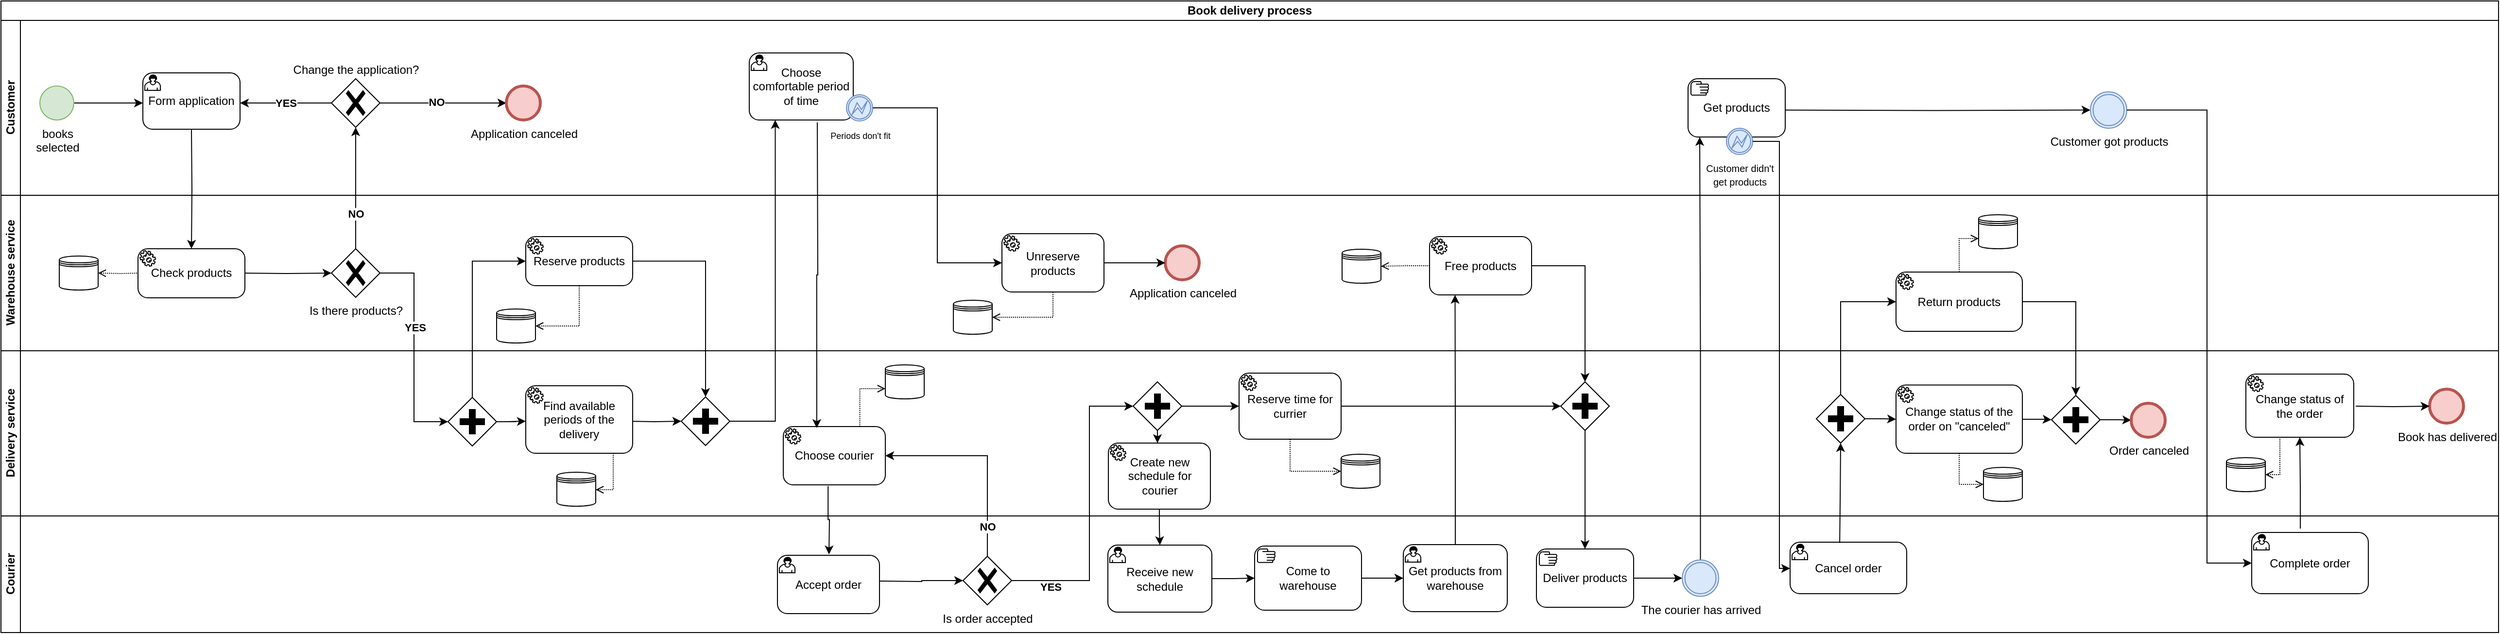 <mxfile version="21.1.1" type="device">
  <diagram name="Page-1" id="2a216829-ef6e-dabb-86c1-c78162f3ba2b">
    <mxGraphModel dx="2607" dy="1375" grid="1" gridSize="10" guides="1" tooltips="1" connect="1" arrows="1" fold="1" page="1" pageScale="1" pageWidth="850" pageHeight="1100" background="none" math="0" shadow="0">
      <root>
        <mxCell id="0" />
        <mxCell id="1" parent="0" />
        <mxCell id="5KnNx2-jX6yFGqiXHTDo-1" value="Book delivery process" style="swimlane;html=1;childLayout=stackLayout;resizeParent=1;resizeParentMax=0;horizontal=1;startSize=20;horizontalStack=0;whiteSpace=wrap;" parent="1" vertex="1">
          <mxGeometry x="60" y="95" width="2570" height="650" as="geometry">
            <mxRectangle x="60" y="93" width="170" height="30" as="alternateBounds" />
          </mxGeometry>
        </mxCell>
        <mxCell id="5KnNx2-jX6yFGqiXHTDo-2" value="Customer" style="swimlane;html=1;startSize=20;horizontal=0;" parent="5KnNx2-jX6yFGqiXHTDo-1" vertex="1">
          <mxGeometry y="20" width="2570" height="180" as="geometry" />
        </mxCell>
        <mxCell id="UqWMDtoSFBPJHVCRqFl0-8" style="edgeStyle=orthogonalEdgeStyle;rounded=0;orthogonalLoop=1;jettySize=auto;html=1;" parent="5KnNx2-jX6yFGqiXHTDo-2" source="5KnNx2-jX6yFGqiXHTDo-6" edge="1">
          <mxGeometry relative="1" as="geometry">
            <mxPoint x="146" y="85" as="targetPoint" />
          </mxGeometry>
        </mxCell>
        <mxCell id="5KnNx2-jX6yFGqiXHTDo-6" value="books &lt;br&gt;selected" style="points=[[0.145,0.145,0],[0.5,0,0],[0.855,0.145,0],[1,0.5,0],[0.855,0.855,0],[0.5,1,0],[0.145,0.855,0],[0,0.5,0]];shape=mxgraph.bpmn.event;html=1;verticalLabelPosition=bottom;labelBackgroundColor=#ffffff;verticalAlign=top;align=center;perimeter=ellipsePerimeter;outlineConnect=0;aspect=fixed;outline=standard;symbol=general;direction=south;fillColor=#d5e8d4;strokeColor=#82b366;" parent="5KnNx2-jX6yFGqiXHTDo-2" vertex="1">
          <mxGeometry x="40" y="67.5" width="35" height="35" as="geometry" />
        </mxCell>
        <mxCell id="UqWMDtoSFBPJHVCRqFl0-12" value="&lt;b&gt;YES&lt;/b&gt;" style="edgeStyle=orthogonalEdgeStyle;rounded=0;orthogonalLoop=1;jettySize=auto;html=1;entryX=1;entryY=0.5;entryDx=0;entryDy=0;entryPerimeter=0;" parent="5KnNx2-jX6yFGqiXHTDo-2" source="UqWMDtoSFBPJHVCRqFl0-9" edge="1">
          <mxGeometry relative="1" as="geometry">
            <mxPoint x="246" y="85" as="targetPoint" />
          </mxGeometry>
        </mxCell>
        <mxCell id="UqWMDtoSFBPJHVCRqFl0-14" style="edgeStyle=orthogonalEdgeStyle;rounded=0;orthogonalLoop=1;jettySize=auto;html=1;entryX=0;entryY=0.5;entryDx=0;entryDy=0;entryPerimeter=0;" parent="5KnNx2-jX6yFGqiXHTDo-2" source="UqWMDtoSFBPJHVCRqFl0-9" target="UqWMDtoSFBPJHVCRqFl0-13" edge="1">
          <mxGeometry relative="1" as="geometry" />
        </mxCell>
        <mxCell id="UqWMDtoSFBPJHVCRqFl0-21" value="&lt;b&gt;NO&lt;/b&gt;" style="edgeLabel;html=1;align=center;verticalAlign=middle;resizable=0;points=[];" parent="UqWMDtoSFBPJHVCRqFl0-14" vertex="1" connectable="0">
          <mxGeometry x="-0.108" y="1" relative="1" as="geometry">
            <mxPoint as="offset" />
          </mxGeometry>
        </mxCell>
        <mxCell id="UqWMDtoSFBPJHVCRqFl0-9" value="Change the application?" style="points=[[0.25,0.25,0],[0.5,0,0],[0.75,0.25,0],[1,0.5,0],[0.75,0.75,0],[0.5,1,0],[0.25,0.75,0],[0,0.5,0]];shape=mxgraph.bpmn.gateway2;html=1;verticalLabelPosition=top;labelBackgroundColor=#ffffff;verticalAlign=bottom;align=center;perimeter=rhombusPerimeter;outlineConnect=0;outline=none;symbol=none;gwType=exclusive;labelPosition=center;" parent="5KnNx2-jX6yFGqiXHTDo-2" vertex="1">
          <mxGeometry x="340" y="60" width="50" height="50" as="geometry" />
        </mxCell>
        <mxCell id="UqWMDtoSFBPJHVCRqFl0-13" value="Application canceled" style="points=[[0.145,0.145,0],[0.5,0,0],[0.855,0.145,0],[1,0.5,0],[0.855,0.855,0],[0.5,1,0],[0.145,0.855,0],[0,0.5,0]];shape=mxgraph.bpmn.event;html=1;verticalLabelPosition=bottom;labelBackgroundColor=#ffffff;verticalAlign=top;align=center;perimeter=ellipsePerimeter;outlineConnect=0;aspect=fixed;outline=end;symbol=terminate2;fillColor=#f8cecc;strokeColor=#b85450;" parent="5KnNx2-jX6yFGqiXHTDo-2" vertex="1">
          <mxGeometry x="520" y="67.5" width="35" height="35" as="geometry" />
        </mxCell>
        <mxCell id="_UJ_0WUeKjfcG22jHawD-96" style="edgeStyle=orthogonalEdgeStyle;rounded=0;orthogonalLoop=1;jettySize=auto;html=1;" edge="1" parent="5KnNx2-jX6yFGqiXHTDo-2" target="_UJ_0WUeKjfcG22jHawD-95">
          <mxGeometry relative="1" as="geometry">
            <mxPoint x="1826" y="92.25" as="sourcePoint" />
          </mxGeometry>
        </mxCell>
        <mxCell id="_UJ_0WUeKjfcG22jHawD-95" value="Customer got products" style="points=[[0.145,0.145,0],[0.5,0,0],[0.855,0.145,0],[1,0.5,0],[0.855,0.855,0],[0.5,1,0],[0.145,0.855,0],[0,0.5,0]];shape=mxgraph.bpmn.event;html=1;verticalLabelPosition=bottom;labelBackgroundColor=#ffffff;verticalAlign=top;align=center;perimeter=ellipsePerimeter;outlineConnect=0;aspect=fixed;outline=throwing;symbol=general;fillColor=#dae8fc;strokeColor=#6c8ebf;" vertex="1" parent="5KnNx2-jX6yFGqiXHTDo-2">
          <mxGeometry x="2150" y="73.5" width="37.5" height="37.5" as="geometry" />
        </mxCell>
        <mxCell id="_UJ_0WUeKjfcG22jHawD-99" value="Get products" style="points=[[0.25,0,0],[0.5,0,0],[0.75,0,0],[1,0.25,0],[1,0.5,0],[1,0.75,0],[0.75,1,0],[0.5,1,0],[0.25,1,0],[0,0.75,0],[0,0.5,0],[0,0.25,0]];shape=mxgraph.bpmn.task;whiteSpace=wrap;rectStyle=rounded;size=10;html=1;container=1;expand=0;collapsible=0;taskMarker=manual;" vertex="1" parent="5KnNx2-jX6yFGqiXHTDo-2">
          <mxGeometry x="1736" y="60" width="100" height="60" as="geometry" />
        </mxCell>
        <mxCell id="_UJ_0WUeKjfcG22jHawD-64" value="&lt;font size=&quot;1&quot;&gt;Customer didn&#39;t&lt;br&gt;get products&lt;/font&gt;" style="points=[[0.145,0.145,0],[0.5,0,0],[0.855,0.145,0],[1,0.5,0],[0.855,0.855,0],[0.5,1,0],[0.145,0.855,0],[0,0.5,0]];shape=mxgraph.bpmn.event;html=1;verticalLabelPosition=bottom;labelBackgroundColor=#ffffff;verticalAlign=top;align=center;perimeter=ellipsePerimeter;outlineConnect=0;aspect=fixed;outline=boundInt;symbol=error;fillColor=#dae8fc;strokeColor=#6c8ebf;" vertex="1" parent="5KnNx2-jX6yFGqiXHTDo-2">
          <mxGeometry x="1775.5" y="111.004" width="27" height="27" as="geometry" />
        </mxCell>
        <mxCell id="_UJ_0WUeKjfcG22jHawD-102" value="Form application" style="points=[[0.25,0,0],[0.5,0,0],[0.75,0,0],[1,0.25,0],[1,0.5,0],[1,0.75,0],[0.75,1,0],[0.5,1,0],[0.25,1,0],[0,0.75,0],[0,0.5,0],[0,0.25,0]];shape=mxgraph.bpmn.task;whiteSpace=wrap;rectStyle=rounded;size=10;html=1;container=1;expand=0;collapsible=0;taskMarker=user;" vertex="1" parent="5KnNx2-jX6yFGqiXHTDo-2">
          <mxGeometry x="146" y="54" width="100" height="58" as="geometry" />
        </mxCell>
        <mxCell id="_UJ_0WUeKjfcG22jHawD-176" value="Choose comfortable period of time" style="points=[[0.25,0,0],[0.5,0,0],[0.75,0,0],[1,0.25,0],[1,0.5,0],[1,0.75,0],[0.75,1,0],[0.5,1,0],[0.25,1,0],[0,0.75,0],[0,0.5,0],[0,0.25,0]];shape=mxgraph.bpmn.task;whiteSpace=wrap;rectStyle=rounded;size=10;html=1;container=1;expand=0;collapsible=0;taskMarker=user;" vertex="1" parent="5KnNx2-jX6yFGqiXHTDo-2">
          <mxGeometry x="770" y="33.5" width="107" height="69" as="geometry" />
        </mxCell>
        <mxCell id="_UJ_0WUeKjfcG22jHawD-33" value="&lt;font style=&quot;font-size: 9px;&quot;&gt;Periods don&#39;t fit&lt;/font&gt;" style="points=[[0.145,0.145,0],[0.5,0,0],[0.855,0.145,0],[1,0.5,0],[0.855,0.855,0],[0.5,1,0],[0.145,0.855,0],[0,0.5,0]];shape=mxgraph.bpmn.event;html=1;verticalLabelPosition=bottom;labelBackgroundColor=#ffffff;verticalAlign=top;align=center;perimeter=ellipsePerimeter;outlineConnect=0;aspect=fixed;outline=boundInt;symbol=error;fillColor=#dae8fc;strokeColor=#6c8ebf;" vertex="1" parent="5KnNx2-jX6yFGqiXHTDo-2">
          <mxGeometry x="870" y="76.5" width="27" height="27" as="geometry" />
        </mxCell>
        <mxCell id="UqWMDtoSFBPJHVCRqFl0-7" style="edgeStyle=orthogonalEdgeStyle;rounded=0;orthogonalLoop=1;jettySize=auto;html=1;entryX=0.5;entryY=0;entryDx=0;entryDy=0;entryPerimeter=0;startArrow=none;startFill=0;endArrow=classic;endFill=1;" parent="5KnNx2-jX6yFGqiXHTDo-1" target="_UJ_0WUeKjfcG22jHawD-89" edge="1">
          <mxGeometry relative="1" as="geometry">
            <mxPoint x="196" y="132.5" as="sourcePoint" />
            <mxPoint x="196" y="252.5" as="targetPoint" />
          </mxGeometry>
        </mxCell>
        <mxCell id="UqWMDtoSFBPJHVCRqFl0-10" style="edgeStyle=orthogonalEdgeStyle;rounded=0;orthogonalLoop=1;jettySize=auto;html=1;entryX=0.5;entryY=1;entryDx=0;entryDy=0;entryPerimeter=0;startArrow=none;startFill=0;endArrow=classic;endFill=1;" parent="5KnNx2-jX6yFGqiXHTDo-1" source="UqWMDtoSFBPJHVCRqFl0-5" target="UqWMDtoSFBPJHVCRqFl0-9" edge="1">
          <mxGeometry relative="1" as="geometry" />
        </mxCell>
        <mxCell id="UqWMDtoSFBPJHVCRqFl0-11" value="&lt;b style=&quot;font-size: 11px;&quot;&gt;NO&lt;/b&gt;" style="edgeLabel;html=1;align=center;verticalAlign=middle;resizable=0;points=[];fontSize=11;" parent="UqWMDtoSFBPJHVCRqFl0-10" vertex="1" connectable="0">
          <mxGeometry x="-0.243" y="1" relative="1" as="geometry">
            <mxPoint x="1" y="11" as="offset" />
          </mxGeometry>
        </mxCell>
        <mxCell id="5V8TIhY7r5iHG_s38d9a-4" style="edgeStyle=orthogonalEdgeStyle;rounded=0;orthogonalLoop=1;jettySize=auto;html=1;entryX=0.5;entryY=0;entryDx=0;entryDy=0;entryPerimeter=0;" parent="5KnNx2-jX6yFGqiXHTDo-1" target="5V8TIhY7r5iHG_s38d9a-2" edge="1">
          <mxGeometry relative="1" as="geometry">
            <mxPoint x="532.0" y="437.5" as="sourcePoint" />
          </mxGeometry>
        </mxCell>
        <mxCell id="5V8TIhY7r5iHG_s38d9a-37" style="edgeStyle=orthogonalEdgeStyle;rounded=0;orthogonalLoop=1;jettySize=auto;html=1;entryX=0.25;entryY=1;entryDx=0;entryDy=0;entryPerimeter=0;endArrow=classic;endFill=1;startArrow=none;startFill=0;exitX=0.5;exitY=0;exitDx=0;exitDy=0;exitPerimeter=0;" parent="5KnNx2-jX6yFGqiXHTDo-1" source="_UJ_0WUeKjfcG22jHawD-129" target="_UJ_0WUeKjfcG22jHawD-130" edge="1">
          <mxGeometry relative="1" as="geometry">
            <mxPoint x="1496" y="566.5" as="sourcePoint" />
            <mxPoint x="1496" y="304.5" as="targetPoint" />
          </mxGeometry>
        </mxCell>
        <mxCell id="5V8TIhY7r5iHG_s38d9a-40" style="edgeStyle=orthogonalEdgeStyle;rounded=0;orthogonalLoop=1;jettySize=auto;html=1;exitX=1;exitY=0.5;exitDx=0;exitDy=0;exitPerimeter=0;" parent="5KnNx2-jX6yFGqiXHTDo-1" source="_UJ_0WUeKjfcG22jHawD-130" target="5V8TIhY7r5iHG_s38d9a-38" edge="1">
          <mxGeometry relative="1" as="geometry">
            <mxPoint x="1574" y="277.04" as="sourcePoint" />
          </mxGeometry>
        </mxCell>
        <mxCell id="5V8TIhY7r5iHG_s38d9a-43" style="edgeStyle=orthogonalEdgeStyle;rounded=0;orthogonalLoop=1;jettySize=auto;html=1;entryX=0.5;entryY=0;entryDx=0;entryDy=0;entryPerimeter=0;startArrow=none;startFill=0;endArrow=classic;endFill=1;" parent="5KnNx2-jX6yFGqiXHTDo-1" source="5V8TIhY7r5iHG_s38d9a-38" target="_UJ_0WUeKjfcG22jHawD-91" edge="1">
          <mxGeometry relative="1" as="geometry">
            <mxPoint x="1630" y="566.5" as="targetPoint" />
          </mxGeometry>
        </mxCell>
        <mxCell id="5V8TIhY7r5iHG_s38d9a-52" style="edgeStyle=orthogonalEdgeStyle;rounded=0;orthogonalLoop=1;jettySize=auto;html=1;entryX=0.25;entryY=1;entryDx=0;entryDy=0;entryPerimeter=0;" parent="5KnNx2-jX6yFGqiXHTDo-1" source="5V8TIhY7r5iHG_s38d9a-50" edge="1">
          <mxGeometry relative="1" as="geometry">
            <mxPoint x="1748.0" y="140.0" as="targetPoint" />
          </mxGeometry>
        </mxCell>
        <mxCell id="5V8TIhY7r5iHG_s38d9a-64" style="edgeStyle=orthogonalEdgeStyle;rounded=0;orthogonalLoop=1;jettySize=auto;html=1;entryX=0.5;entryY=1;entryDx=0;entryDy=0;entryPerimeter=0;startArrow=none;startFill=0;endArrow=classic;endFill=1;exitX=0.417;exitY=-0.063;exitDx=0;exitDy=0;exitPerimeter=0;" parent="5KnNx2-jX6yFGqiXHTDo-1" source="_UJ_0WUeKjfcG22jHawD-104" target="_UJ_0WUeKjfcG22jHawD-108" edge="1">
          <mxGeometry relative="1" as="geometry">
            <mxPoint x="2371" y="554" as="sourcePoint" />
            <mxPoint x="2371" y="444.5" as="targetPoint" />
          </mxGeometry>
        </mxCell>
        <mxCell id="5KnNx2-jX6yFGqiXHTDo-3" value="Warehouse service" style="swimlane;html=1;startSize=20;horizontal=0;" parent="5KnNx2-jX6yFGqiXHTDo-1" vertex="1">
          <mxGeometry y="200" width="2570" height="160" as="geometry" />
        </mxCell>
        <mxCell id="UqWMDtoSFBPJHVCRqFl0-6" value="" style="edgeStyle=orthogonalEdgeStyle;rounded=0;orthogonalLoop=1;jettySize=auto;html=1;" parent="5KnNx2-jX6yFGqiXHTDo-3" target="UqWMDtoSFBPJHVCRqFl0-5" edge="1">
          <mxGeometry relative="1" as="geometry">
            <mxPoint x="246" y="80.0" as="sourcePoint" />
          </mxGeometry>
        </mxCell>
        <mxCell id="_UJ_0WUeKjfcG22jHawD-17" style="edgeStyle=orthogonalEdgeStyle;rounded=0;orthogonalLoop=1;jettySize=auto;html=1;entryX=1;entryY=0.5;entryDx=0;entryDy=0;dashed=1;dashPattern=1 1;endArrow=open;endFill=0;" edge="1" parent="5KnNx2-jX6yFGqiXHTDo-3" target="_UJ_0WUeKjfcG22jHawD-16">
          <mxGeometry relative="1" as="geometry">
            <mxPoint x="146" y="80.0" as="sourcePoint" />
          </mxGeometry>
        </mxCell>
        <mxCell id="UqWMDtoSFBPJHVCRqFl0-5" value="Is there products?" style="points=[[0.25,0.25,0],[0.5,0,0],[0.75,0.25,0],[1,0.5,0],[0.75,0.75,0],[0.5,1,0],[0.25,0.75,0],[0,0.5,0]];shape=mxgraph.bpmn.gateway2;html=1;verticalLabelPosition=bottom;labelBackgroundColor=#ffffff;verticalAlign=top;align=center;perimeter=rhombusPerimeter;outlineConnect=0;outline=none;symbol=none;gwType=exclusive;" parent="5KnNx2-jX6yFGqiXHTDo-3" vertex="1">
          <mxGeometry x="340" y="55" width="50" height="50" as="geometry" />
        </mxCell>
        <mxCell id="_UJ_0WUeKjfcG22jHawD-19" style="edgeStyle=orthogonalEdgeStyle;rounded=0;orthogonalLoop=1;jettySize=auto;html=1;dashed=1;dashPattern=1 1;endArrow=open;endFill=0;entryX=1;entryY=0.5;entryDx=0;entryDy=0;exitX=0.5;exitY=1;exitDx=0;exitDy=0;exitPerimeter=0;" edge="1" parent="5KnNx2-jX6yFGqiXHTDo-3" source="_UJ_0WUeKjfcG22jHawD-92" target="_UJ_0WUeKjfcG22jHawD-18">
          <mxGeometry relative="1" as="geometry">
            <mxPoint x="592" y="108" as="sourcePoint" />
          </mxGeometry>
        </mxCell>
        <mxCell id="_UJ_0WUeKjfcG22jHawD-61" style="edgeStyle=orthogonalEdgeStyle;rounded=0;orthogonalLoop=1;jettySize=auto;html=1;entryX=1;entryY=0.5;entryDx=0;entryDy=0;endArrow=open;endFill=0;dashed=1;dashPattern=1 1;exitX=0;exitY=0.5;exitDx=0;exitDy=0;exitPerimeter=0;" edge="1" parent="5KnNx2-jX6yFGqiXHTDo-3" source="_UJ_0WUeKjfcG22jHawD-130" target="_UJ_0WUeKjfcG22jHawD-60">
          <mxGeometry relative="1" as="geometry">
            <mxPoint x="1470" y="77" as="sourcePoint" />
          </mxGeometry>
        </mxCell>
        <mxCell id="_UJ_0WUeKjfcG22jHawD-16" value="" style="shape=datastore;whiteSpace=wrap;html=1;" vertex="1" parent="5KnNx2-jX6yFGqiXHTDo-3">
          <mxGeometry x="60" y="62.5" width="40" height="35" as="geometry" />
        </mxCell>
        <mxCell id="_UJ_0WUeKjfcG22jHawD-18" value="" style="shape=datastore;whiteSpace=wrap;html=1;" vertex="1" parent="5KnNx2-jX6yFGqiXHTDo-3">
          <mxGeometry x="510" y="117" width="40" height="35" as="geometry" />
        </mxCell>
        <mxCell id="_UJ_0WUeKjfcG22jHawD-51" value="Application canceled" style="points=[[0.145,0.145,0],[0.5,0,0],[0.855,0.145,0],[1,0.5,0],[0.855,0.855,0],[0.5,1,0],[0.145,0.855,0],[0,0.5,0]];shape=mxgraph.bpmn.event;html=1;verticalLabelPosition=bottom;labelBackgroundColor=#ffffff;verticalAlign=top;align=center;perimeter=ellipsePerimeter;outlineConnect=0;aspect=fixed;outline=end;symbol=terminate2;fillColor=#f8cecc;strokeColor=#b85450;" vertex="1" parent="5KnNx2-jX6yFGqiXHTDo-3">
          <mxGeometry x="1198" y="52" width="35" height="35" as="geometry" />
        </mxCell>
        <mxCell id="_UJ_0WUeKjfcG22jHawD-54" value="" style="shape=datastore;whiteSpace=wrap;html=1;" vertex="1" parent="5KnNx2-jX6yFGqiXHTDo-3">
          <mxGeometry x="980" y="108" width="40" height="35" as="geometry" />
        </mxCell>
        <mxCell id="_UJ_0WUeKjfcG22jHawD-60" value="" style="shape=datastore;whiteSpace=wrap;html=1;" vertex="1" parent="5KnNx2-jX6yFGqiXHTDo-3">
          <mxGeometry x="1380" y="55.5" width="40" height="35" as="geometry" />
        </mxCell>
        <mxCell id="_UJ_0WUeKjfcG22jHawD-87" value="" style="shape=datastore;whiteSpace=wrap;html=1;" vertex="1" parent="5KnNx2-jX6yFGqiXHTDo-3">
          <mxGeometry x="2035" y="20" width="40" height="35" as="geometry" />
        </mxCell>
        <mxCell id="_UJ_0WUeKjfcG22jHawD-89" value="Check products" style="points=[[0.25,0,0],[0.5,0,0],[0.75,0,0],[1,0.25,0],[1,0.5,0],[1,0.75,0],[0.75,1,0],[0.5,1,0],[0.25,1,0],[0,0.75,0],[0,0.5,0],[0,0.25,0]];shape=mxgraph.bpmn.task;whiteSpace=wrap;rectStyle=rounded;size=10;html=1;container=1;expand=0;collapsible=0;taskMarker=service;" vertex="1" parent="5KnNx2-jX6yFGqiXHTDo-3">
          <mxGeometry x="141" y="55" width="110" height="50.5" as="geometry" />
        </mxCell>
        <mxCell id="_UJ_0WUeKjfcG22jHawD-92" value="Reserve products" style="points=[[0.25,0,0],[0.5,0,0],[0.75,0,0],[1,0.25,0],[1,0.5,0],[1,0.75,0],[0.75,1,0],[0.5,1,0],[0.25,1,0],[0,0.75,0],[0,0.5,0],[0,0.25,0]];shape=mxgraph.bpmn.task;whiteSpace=wrap;rectStyle=rounded;size=10;html=1;container=1;expand=0;collapsible=0;taskMarker=service;" vertex="1" parent="5KnNx2-jX6yFGqiXHTDo-3">
          <mxGeometry x="540" y="42.5" width="110" height="50.5" as="geometry" />
        </mxCell>
        <mxCell id="_UJ_0WUeKjfcG22jHawD-118" style="edgeStyle=orthogonalEdgeStyle;rounded=0;orthogonalLoop=1;jettySize=auto;html=1;entryX=0;entryY=0.7;entryDx=0;entryDy=0;endArrow=open;endFill=0;dashed=1;dashPattern=1 1;" edge="1" parent="5KnNx2-jX6yFGqiXHTDo-3" source="_UJ_0WUeKjfcG22jHawD-116" target="_UJ_0WUeKjfcG22jHawD-87">
          <mxGeometry relative="1" as="geometry" />
        </mxCell>
        <mxCell id="_UJ_0WUeKjfcG22jHawD-116" value="Return products" style="points=[[0.25,0,0],[0.5,0,0],[0.75,0,0],[1,0.25,0],[1,0.5,0],[1,0.75,0],[0.75,1,0],[0.5,1,0],[0.25,1,0],[0,0.75,0],[0,0.5,0],[0,0.25,0]];shape=mxgraph.bpmn.task;whiteSpace=wrap;rectStyle=rounded;size=10;html=1;container=1;expand=0;collapsible=0;taskMarker=service;" vertex="1" parent="5KnNx2-jX6yFGqiXHTDo-3">
          <mxGeometry x="1950" y="79" width="130" height="61" as="geometry" />
        </mxCell>
        <mxCell id="_UJ_0WUeKjfcG22jHawD-121" style="edgeStyle=orthogonalEdgeStyle;rounded=0;orthogonalLoop=1;jettySize=auto;html=1;entryX=0;entryY=0.5;entryDx=0;entryDy=0;entryPerimeter=0;" edge="1" parent="5KnNx2-jX6yFGqiXHTDo-3" source="_UJ_0WUeKjfcG22jHawD-120" target="_UJ_0WUeKjfcG22jHawD-51">
          <mxGeometry relative="1" as="geometry" />
        </mxCell>
        <mxCell id="_UJ_0WUeKjfcG22jHawD-123" style="edgeStyle=orthogonalEdgeStyle;rounded=0;orthogonalLoop=1;jettySize=auto;html=1;entryX=1;entryY=0.5;entryDx=0;entryDy=0;exitX=0.5;exitY=1;exitDx=0;exitDy=0;exitPerimeter=0;endArrow=open;endFill=0;dashed=1;dashPattern=1 1;" edge="1" parent="5KnNx2-jX6yFGqiXHTDo-3" source="_UJ_0WUeKjfcG22jHawD-120" target="_UJ_0WUeKjfcG22jHawD-54">
          <mxGeometry relative="1" as="geometry" />
        </mxCell>
        <mxCell id="_UJ_0WUeKjfcG22jHawD-120" value="Unreserve products" style="points=[[0.25,0,0],[0.5,0,0],[0.75,0,0],[1,0.25,0],[1,0.5,0],[1,0.75,0],[0.75,1,0],[0.5,1,0],[0.25,1,0],[0,0.75,0],[0,0.5,0],[0,0.25,0]];shape=mxgraph.bpmn.task;whiteSpace=wrap;rectStyle=rounded;size=10;html=1;container=1;expand=0;collapsible=0;taskMarker=service;" vertex="1" parent="5KnNx2-jX6yFGqiXHTDo-3">
          <mxGeometry x="1030" y="39.5" width="105" height="60" as="geometry" />
        </mxCell>
        <mxCell id="_UJ_0WUeKjfcG22jHawD-130" value="Free products" style="points=[[0.25,0,0],[0.5,0,0],[0.75,0,0],[1,0.25,0],[1,0.5,0],[1,0.75,0],[0.75,1,0],[0.5,1,0],[0.25,1,0],[0,0.75,0],[0,0.5,0],[0,0.25,0]];shape=mxgraph.bpmn.task;whiteSpace=wrap;rectStyle=rounded;size=10;html=1;container=1;expand=0;collapsible=0;taskMarker=service;" vertex="1" parent="5KnNx2-jX6yFGqiXHTDo-3">
          <mxGeometry x="1470" y="42.5" width="105" height="60" as="geometry" />
        </mxCell>
        <mxCell id="5KnNx2-jX6yFGqiXHTDo-4" value="Delivery service" style="swimlane;html=1;startSize=20;horizontal=0;" parent="5KnNx2-jX6yFGqiXHTDo-1" vertex="1">
          <mxGeometry y="360" width="2570" height="170" as="geometry" />
        </mxCell>
        <mxCell id="5KnNx2-jX6yFGqiXHTDo-11" value="Book has delivered" style="points=[[0.145,0.145,0],[0.5,0,0],[0.855,0.145,0],[1,0.5,0],[0.855,0.855,0],[0.5,1,0],[0.145,0.855,0],[0,0.5,0]];shape=mxgraph.bpmn.event;html=1;verticalLabelPosition=bottom;labelBackgroundColor=#ffffff;verticalAlign=top;align=center;perimeter=ellipsePerimeter;outlineConnect=0;aspect=fixed;outline=end;symbol=terminate2;fillColor=#f8cecc;strokeColor=#b85450;" parent="5KnNx2-jX6yFGqiXHTDo-4" vertex="1">
          <mxGeometry x="2499" y="39.5" width="35" height="35" as="geometry" />
        </mxCell>
        <mxCell id="_UJ_0WUeKjfcG22jHawD-28" style="edgeStyle=orthogonalEdgeStyle;rounded=0;orthogonalLoop=1;jettySize=auto;html=1;entryX=0;entryY=0.5;entryDx=0;entryDy=0;entryPerimeter=0;" edge="1" parent="5KnNx2-jX6yFGqiXHTDo-4" target="_UJ_0WUeKjfcG22jHawD-27">
          <mxGeometry relative="1" as="geometry">
            <mxPoint x="644.0" y="72.5" as="sourcePoint" />
          </mxGeometry>
        </mxCell>
        <mxCell id="_UJ_0WUeKjfcG22jHawD-32" style="edgeStyle=orthogonalEdgeStyle;rounded=0;orthogonalLoop=1;jettySize=auto;html=1;entryX=1;entryY=0.5;entryDx=0;entryDy=0;exitX=0.848;exitY=0.985;exitDx=0;exitDy=0;exitPerimeter=0;dashed=1;dashPattern=1 1;endArrow=open;endFill=0;" edge="1" parent="5KnNx2-jX6yFGqiXHTDo-4" source="_UJ_0WUeKjfcG22jHawD-103" target="_UJ_0WUeKjfcG22jHawD-31">
          <mxGeometry relative="1" as="geometry">
            <mxPoint x="644.0" y="86.25" as="sourcePoint" />
            <Array as="points">
              <mxPoint x="630" y="105" />
              <mxPoint x="630" y="143" />
              <mxPoint x="612" y="143" />
            </Array>
          </mxGeometry>
        </mxCell>
        <mxCell id="_UJ_0WUeKjfcG22jHawD-167" style="edgeStyle=orthogonalEdgeStyle;rounded=0;orthogonalLoop=1;jettySize=auto;html=1;entryX=0;entryY=0.5;entryDx=0;entryDy=0;entryPerimeter=0;" edge="1" parent="5KnNx2-jX6yFGqiXHTDo-4" source="5V8TIhY7r5iHG_s38d9a-23" target="_UJ_0WUeKjfcG22jHawD-166">
          <mxGeometry relative="1" as="geometry" />
        </mxCell>
        <mxCell id="_UJ_0WUeKjfcG22jHawD-174" style="edgeStyle=orthogonalEdgeStyle;rounded=0;orthogonalLoop=1;jettySize=auto;html=1;entryX=0.481;entryY=0;entryDx=0;entryDy=0;entryPerimeter=0;" edge="1" parent="5KnNx2-jX6yFGqiXHTDo-4" source="5V8TIhY7r5iHG_s38d9a-23" target="_UJ_0WUeKjfcG22jHawD-170">
          <mxGeometry relative="1" as="geometry" />
        </mxCell>
        <mxCell id="5V8TIhY7r5iHG_s38d9a-23" value="" style="points=[[0.25,0.25,0],[0.5,0,0],[0.75,0.25,0],[1,0.5,0],[0.75,0.75,0],[0.5,1,0],[0.25,0.75,0],[0,0.5,0]];shape=mxgraph.bpmn.gateway2;html=1;verticalLabelPosition=bottom;labelBackgroundColor=#ffffff;verticalAlign=top;align=center;perimeter=rhombusPerimeter;outlineConnect=0;outline=none;symbol=none;gwType=parallel;" parent="5KnNx2-jX6yFGqiXHTDo-4" vertex="1">
          <mxGeometry x="1165" y="32" width="50" height="50" as="geometry" />
        </mxCell>
        <mxCell id="5V8TIhY7r5iHG_s38d9a-38" value="" style="points=[[0.25,0.25,0],[0.5,0,0],[0.75,0.25,0],[1,0.5,0],[0.75,0.75,0],[0.5,1,0],[0.25,0.75,0],[0,0.5,0]];shape=mxgraph.bpmn.gateway2;html=1;verticalLabelPosition=bottom;labelBackgroundColor=#ffffff;verticalAlign=top;align=center;perimeter=rhombusPerimeter;outlineConnect=0;outline=none;symbol=none;gwType=parallel;" parent="5KnNx2-jX6yFGqiXHTDo-4" vertex="1">
          <mxGeometry x="1605" y="32" width="50" height="50" as="geometry" />
        </mxCell>
        <mxCell id="5V8TIhY7r5iHG_s38d9a-61" style="edgeStyle=orthogonalEdgeStyle;rounded=0;orthogonalLoop=1;jettySize=auto;html=1;entryX=0;entryY=0.5;entryDx=0;entryDy=0;entryPerimeter=0;" parent="5KnNx2-jX6yFGqiXHTDo-4" target="5KnNx2-jX6yFGqiXHTDo-11" edge="1">
          <mxGeometry relative="1" as="geometry">
            <mxPoint x="2423" y="57" as="sourcePoint" />
          </mxGeometry>
        </mxCell>
        <mxCell id="_UJ_0WUeKjfcG22jHawD-63" style="edgeStyle=orthogonalEdgeStyle;rounded=0;orthogonalLoop=1;jettySize=auto;html=1;entryX=1;entryY=0.5;entryDx=0;entryDy=0;exitX=0.25;exitY=1;exitDx=0;exitDy=0;exitPerimeter=0;endArrow=open;endFill=0;dashed=1;dashPattern=1 1;" edge="1" parent="5KnNx2-jX6yFGqiXHTDo-4" target="_UJ_0WUeKjfcG22jHawD-62">
          <mxGeometry relative="1" as="geometry">
            <mxPoint x="2345" y="84.5" as="sourcePoint" />
            <Array as="points">
              <mxPoint x="2345" y="128" />
            </Array>
          </mxGeometry>
        </mxCell>
        <mxCell id="_UJ_0WUeKjfcG22jHawD-25" style="edgeStyle=orthogonalEdgeStyle;rounded=0;orthogonalLoop=1;jettySize=auto;html=1;" edge="1" parent="5KnNx2-jX6yFGqiXHTDo-4" source="_UJ_0WUeKjfcG22jHawD-20">
          <mxGeometry relative="1" as="geometry">
            <mxPoint x="540" y="72.5" as="targetPoint" />
          </mxGeometry>
        </mxCell>
        <mxCell id="_UJ_0WUeKjfcG22jHawD-20" value="" style="points=[[0.25,0.25,0],[0.5,0,0],[0.75,0.25,0],[1,0.5,0],[0.75,0.75,0],[0.5,1,0],[0.25,0.75,0],[0,0.5,0]];shape=mxgraph.bpmn.gateway2;html=1;verticalLabelPosition=bottom;labelBackgroundColor=#ffffff;verticalAlign=top;align=center;perimeter=rhombusPerimeter;outlineConnect=0;outline=none;symbol=none;gwType=parallel;" vertex="1" parent="5KnNx2-jX6yFGqiXHTDo-4">
          <mxGeometry x="460" y="48" width="50" height="50" as="geometry" />
        </mxCell>
        <mxCell id="_UJ_0WUeKjfcG22jHawD-27" value="" style="points=[[0.25,0.25,0],[0.5,0,0],[0.75,0.25,0],[1,0.5,0],[0.75,0.75,0],[0.5,1,0],[0.25,0.75,0],[0,0.5,0]];shape=mxgraph.bpmn.gateway2;html=1;verticalLabelPosition=bottom;labelBackgroundColor=#ffffff;verticalAlign=top;align=center;perimeter=rhombusPerimeter;outlineConnect=0;outline=none;symbol=none;gwType=parallel;" vertex="1" parent="5KnNx2-jX6yFGqiXHTDo-4">
          <mxGeometry x="700" y="47.5" width="50" height="50" as="geometry" />
        </mxCell>
        <mxCell id="_UJ_0WUeKjfcG22jHawD-31" value="" style="shape=datastore;whiteSpace=wrap;html=1;" vertex="1" parent="5KnNx2-jX6yFGqiXHTDo-4">
          <mxGeometry x="572" y="125" width="40" height="35" as="geometry" />
        </mxCell>
        <mxCell id="_UJ_0WUeKjfcG22jHawD-56" value="" style="shape=datastore;whiteSpace=wrap;html=1;" vertex="1" parent="5KnNx2-jX6yFGqiXHTDo-4">
          <mxGeometry x="910" y="14.5" width="40" height="35" as="geometry" />
        </mxCell>
        <mxCell id="_UJ_0WUeKjfcG22jHawD-58" value="" style="shape=datastore;whiteSpace=wrap;html=1;" vertex="1" parent="5KnNx2-jX6yFGqiXHTDo-4">
          <mxGeometry x="1379" y="106.5" width="40" height="35" as="geometry" />
        </mxCell>
        <mxCell id="_UJ_0WUeKjfcG22jHawD-62" value="" style="shape=datastore;whiteSpace=wrap;html=1;" vertex="1" parent="5KnNx2-jX6yFGqiXHTDo-4">
          <mxGeometry x="2290" y="110" width="40" height="35" as="geometry" />
        </mxCell>
        <mxCell id="_UJ_0WUeKjfcG22jHawD-113" style="edgeStyle=orthogonalEdgeStyle;rounded=0;orthogonalLoop=1;jettySize=auto;html=1;" edge="1" parent="5KnNx2-jX6yFGqiXHTDo-4" source="_UJ_0WUeKjfcG22jHawD-73" target="_UJ_0WUeKjfcG22jHawD-111">
          <mxGeometry relative="1" as="geometry" />
        </mxCell>
        <mxCell id="_UJ_0WUeKjfcG22jHawD-73" value="" style="points=[[0.25,0.25,0],[0.5,0,0],[0.75,0.25,0],[1,0.5,0],[0.75,0.75,0],[0.5,1,0],[0.25,0.75,0],[0,0.5,0]];shape=mxgraph.bpmn.gateway2;html=1;verticalLabelPosition=bottom;labelBackgroundColor=#ffffff;verticalAlign=top;align=center;perimeter=rhombusPerimeter;outlineConnect=0;outline=none;symbol=none;gwType=parallel;" vertex="1" parent="5KnNx2-jX6yFGqiXHTDo-4">
          <mxGeometry x="1868" y="45" width="50" height="50" as="geometry" />
        </mxCell>
        <mxCell id="_UJ_0WUeKjfcG22jHawD-81" style="edgeStyle=orthogonalEdgeStyle;rounded=0;orthogonalLoop=1;jettySize=auto;html=1;" edge="1" parent="5KnNx2-jX6yFGqiXHTDo-4" source="_UJ_0WUeKjfcG22jHawD-79" target="_UJ_0WUeKjfcG22jHawD-80">
          <mxGeometry relative="1" as="geometry" />
        </mxCell>
        <mxCell id="_UJ_0WUeKjfcG22jHawD-79" value="" style="points=[[0.25,0.25,0],[0.5,0,0],[0.75,0.25,0],[1,0.5,0],[0.75,0.75,0],[0.5,1,0],[0.25,0.75,0],[0,0.5,0]];shape=mxgraph.bpmn.gateway2;html=1;verticalLabelPosition=bottom;labelBackgroundColor=#ffffff;verticalAlign=top;align=center;perimeter=rhombusPerimeter;outlineConnect=0;outline=none;symbol=none;gwType=parallel;" vertex="1" parent="5KnNx2-jX6yFGqiXHTDo-4">
          <mxGeometry x="2110" y="46" width="50" height="50" as="geometry" />
        </mxCell>
        <mxCell id="_UJ_0WUeKjfcG22jHawD-80" value="Order canceled" style="points=[[0.145,0.145,0],[0.5,0,0],[0.855,0.145,0],[1,0.5,0],[0.855,0.855,0],[0.5,1,0],[0.145,0.855,0],[0,0.5,0]];shape=mxgraph.bpmn.event;html=1;verticalLabelPosition=bottom;labelBackgroundColor=#ffffff;verticalAlign=top;align=center;perimeter=ellipsePerimeter;outlineConnect=0;aspect=fixed;outline=end;symbol=terminate2;fillColor=#f8cecc;strokeColor=#b85450;" vertex="1" parent="5KnNx2-jX6yFGqiXHTDo-4">
          <mxGeometry x="2192" y="54" width="35" height="35" as="geometry" />
        </mxCell>
        <mxCell id="_UJ_0WUeKjfcG22jHawD-84" value="" style="shape=datastore;whiteSpace=wrap;html=1;" vertex="1" parent="5KnNx2-jX6yFGqiXHTDo-4">
          <mxGeometry x="2040" y="120" width="40" height="35" as="geometry" />
        </mxCell>
        <mxCell id="_UJ_0WUeKjfcG22jHawD-103" value="Find available periods of the delivery" style="points=[[0.25,0,0],[0.5,0,0],[0.75,0,0],[1,0.25,0],[1,0.5,0],[1,0.75,0],[0.75,1,0],[0.5,1,0],[0.25,1,0],[0,0.75,0],[0,0.5,0],[0,0.25,0]];shape=mxgraph.bpmn.task;whiteSpace=wrap;rectStyle=rounded;size=10;html=1;container=1;expand=0;collapsible=0;taskMarker=service;" vertex="1" parent="5KnNx2-jX6yFGqiXHTDo-4">
          <mxGeometry x="540" y="36" width="110" height="69.5" as="geometry" />
        </mxCell>
        <mxCell id="_UJ_0WUeKjfcG22jHawD-108" value="Change status of the order" style="points=[[0.25,0,0],[0.5,0,0],[0.75,0,0],[1,0.25,0],[1,0.5,0],[1,0.75,0],[0.75,1,0],[0.5,1,0],[0.25,1,0],[0,0.75,0],[0,0.5,0],[0,0.25,0]];shape=mxgraph.bpmn.task;whiteSpace=wrap;rectStyle=rounded;size=10;html=1;container=1;expand=0;collapsible=0;taskMarker=service;" vertex="1" parent="5KnNx2-jX6yFGqiXHTDo-4">
          <mxGeometry x="2310" y="24" width="111" height="65" as="geometry" />
        </mxCell>
        <mxCell id="_UJ_0WUeKjfcG22jHawD-110" value="Choose courier" style="points=[[0.25,0,0],[0.5,0,0],[0.75,0,0],[1,0.25,0],[1,0.5,0],[1,0.75,0],[0.75,1,0],[0.5,1,0],[0.25,1,0],[0,0.75,0],[0,0.5,0],[0,0.25,0]];shape=mxgraph.bpmn.task;whiteSpace=wrap;rectStyle=rounded;size=10;html=1;container=1;expand=0;collapsible=0;taskMarker=service;" vertex="1" parent="5KnNx2-jX6yFGqiXHTDo-4">
          <mxGeometry x="805" y="78" width="105" height="60" as="geometry" />
        </mxCell>
        <mxCell id="_UJ_0WUeKjfcG22jHawD-57" style="edgeStyle=orthogonalEdgeStyle;rounded=0;orthogonalLoop=1;jettySize=auto;html=1;entryX=0;entryY=0.7;entryDx=0;entryDy=0;exitX=0.75;exitY=0;exitDx=0;exitDy=0;exitPerimeter=0;endArrow=open;endFill=0;dashed=1;dashPattern=1 1;" edge="1" parent="5KnNx2-jX6yFGqiXHTDo-4" source="_UJ_0WUeKjfcG22jHawD-110" target="_UJ_0WUeKjfcG22jHawD-56">
          <mxGeometry relative="1" as="geometry">
            <mxPoint x="878" y="82" as="sourcePoint" />
          </mxGeometry>
        </mxCell>
        <mxCell id="_UJ_0WUeKjfcG22jHawD-114" style="edgeStyle=orthogonalEdgeStyle;rounded=0;orthogonalLoop=1;jettySize=auto;html=1;" edge="1" parent="5KnNx2-jX6yFGqiXHTDo-4" source="_UJ_0WUeKjfcG22jHawD-111" target="_UJ_0WUeKjfcG22jHawD-79">
          <mxGeometry relative="1" as="geometry" />
        </mxCell>
        <mxCell id="_UJ_0WUeKjfcG22jHawD-115" style="edgeStyle=orthogonalEdgeStyle;rounded=0;orthogonalLoop=1;jettySize=auto;html=1;entryX=0;entryY=0.5;entryDx=0;entryDy=0;startArrow=none;startFill=0;dashed=1;dashPattern=1 1;endArrow=open;endFill=0;" edge="1" parent="5KnNx2-jX6yFGqiXHTDo-4" source="_UJ_0WUeKjfcG22jHawD-111" target="_UJ_0WUeKjfcG22jHawD-84">
          <mxGeometry relative="1" as="geometry" />
        </mxCell>
        <mxCell id="_UJ_0WUeKjfcG22jHawD-111" value="Change status of the order on &quot;canceled&quot;" style="points=[[0.25,0,0],[0.5,0,0],[0.75,0,0],[1,0.25,0],[1,0.5,0],[1,0.75,0],[0.75,1,0],[0.5,1,0],[0.25,1,0],[0,0.75,0],[0,0.5,0],[0,0.25,0]];shape=mxgraph.bpmn.task;whiteSpace=wrap;rectStyle=rounded;size=10;html=1;container=1;expand=0;collapsible=0;taskMarker=service;" vertex="1" parent="5KnNx2-jX6yFGqiXHTDo-4">
          <mxGeometry x="1950" y="35.25" width="130" height="70.25" as="geometry" />
        </mxCell>
        <mxCell id="_UJ_0WUeKjfcG22jHawD-168" style="edgeStyle=orthogonalEdgeStyle;rounded=0;orthogonalLoop=1;jettySize=auto;html=1;entryX=0;entryY=0.5;entryDx=0;entryDy=0;entryPerimeter=0;" edge="1" parent="5KnNx2-jX6yFGqiXHTDo-4" source="_UJ_0WUeKjfcG22jHawD-166" target="5V8TIhY7r5iHG_s38d9a-38">
          <mxGeometry relative="1" as="geometry" />
        </mxCell>
        <mxCell id="_UJ_0WUeKjfcG22jHawD-169" style="edgeStyle=orthogonalEdgeStyle;rounded=0;orthogonalLoop=1;jettySize=auto;html=1;entryX=0;entryY=0.5;entryDx=0;entryDy=0;endArrow=open;endFill=0;dashed=1;dashPattern=1 1;" edge="1" parent="5KnNx2-jX6yFGqiXHTDo-4" source="_UJ_0WUeKjfcG22jHawD-166" target="_UJ_0WUeKjfcG22jHawD-58">
          <mxGeometry relative="1" as="geometry" />
        </mxCell>
        <mxCell id="_UJ_0WUeKjfcG22jHawD-166" value="Reserve time for currier" style="points=[[0.25,0,0],[0.5,0,0],[0.75,0,0],[1,0.25,0],[1,0.5,0],[1,0.75,0],[0.75,1,0],[0.5,1,0],[0.25,1,0],[0,0.75,0],[0,0.5,0],[0,0.25,0]];shape=mxgraph.bpmn.task;whiteSpace=wrap;rectStyle=rounded;size=10;html=1;container=1;expand=0;collapsible=0;taskMarker=service;" vertex="1" parent="5KnNx2-jX6yFGqiXHTDo-4">
          <mxGeometry x="1274" y="23" width="105" height="68" as="geometry" />
        </mxCell>
        <mxCell id="_UJ_0WUeKjfcG22jHawD-170" value="Create new schedule for courier" style="points=[[0.25,0,0],[0.5,0,0],[0.75,0,0],[1,0.25,0],[1,0.5,0],[1,0.75,0],[0.75,1,0],[0.5,1,0],[0.25,1,0],[0,0.75,0],[0,0.5,0],[0,0.25,0]];shape=mxgraph.bpmn.task;whiteSpace=wrap;rectStyle=rounded;size=10;html=1;container=1;expand=0;collapsible=0;taskMarker=service;" vertex="1" parent="5KnNx2-jX6yFGqiXHTDo-4">
          <mxGeometry x="1139.5" y="95" width="105" height="68" as="geometry" />
        </mxCell>
        <mxCell id="5KnNx2-jX6yFGqiXHTDo-5" value="Courier" style="swimlane;html=1;startSize=20;horizontal=0;" parent="5KnNx2-jX6yFGqiXHTDo-1" vertex="1">
          <mxGeometry y="530" width="2570" height="120" as="geometry" />
        </mxCell>
        <mxCell id="_UJ_0WUeKjfcG22jHawD-125" style="edgeStyle=orthogonalEdgeStyle;rounded=0;orthogonalLoop=1;jettySize=auto;html=1;exitX=1;exitY=0.5;exitDx=0;exitDy=0;exitPerimeter=0;entryX=0;entryY=0.5;entryDx=0;entryDy=0;entryPerimeter=0;" edge="1" parent="5KnNx2-jX6yFGqiXHTDo-5" source="_UJ_0WUeKjfcG22jHawD-128" target="_UJ_0WUeKjfcG22jHawD-127">
          <mxGeometry relative="1" as="geometry">
            <mxPoint x="1242" y="63.5" as="sourcePoint" />
            <mxPoint x="1300" y="63.5" as="targetPoint" />
          </mxGeometry>
        </mxCell>
        <mxCell id="5V8TIhY7r5iHG_s38d9a-48" style="edgeStyle=orthogonalEdgeStyle;rounded=0;orthogonalLoop=1;jettySize=auto;html=1;entryX=0;entryY=0.5;entryDx=0;entryDy=0;entryPerimeter=0;exitX=1;exitY=0.5;exitDx=0;exitDy=0;exitPerimeter=0;" parent="5KnNx2-jX6yFGqiXHTDo-5" source="_UJ_0WUeKjfcG22jHawD-91" target="5V8TIhY7r5iHG_s38d9a-50" edge="1">
          <mxGeometry relative="1" as="geometry">
            <mxPoint x="1755" y="64" as="targetPoint" />
            <mxPoint x="1682" y="64" as="sourcePoint" />
          </mxGeometry>
        </mxCell>
        <mxCell id="5V8TIhY7r5iHG_s38d9a-50" value="The courier has arrived" style="points=[[0.145,0.145,0],[0.5,0,0],[0.855,0.145,0],[1,0.5,0],[0.855,0.855,0],[0.5,1,0],[0.145,0.855,0],[0,0.5,0]];shape=mxgraph.bpmn.event;html=1;verticalLabelPosition=bottom;labelBackgroundColor=#ffffff;verticalAlign=top;align=center;perimeter=ellipsePerimeter;outlineConnect=0;aspect=fixed;outline=throwing;symbol=general;fillColor=#dae8fc;strokeColor=#6c8ebf;" parent="5KnNx2-jX6yFGqiXHTDo-5" vertex="1">
          <mxGeometry x="1730" y="45.25" width="37.5" height="37.5" as="geometry" />
        </mxCell>
        <mxCell id="_UJ_0WUeKjfcG22jHawD-6" value="Is order accepted" style="points=[[0.25,0.25,0],[0.5,0,0],[0.75,0.25,0],[1,0.5,0],[0.75,0.75,0],[0.5,1,0],[0.25,0.75,0],[0,0.5,0]];shape=mxgraph.bpmn.gateway2;html=1;verticalLabelPosition=bottom;labelBackgroundColor=#ffffff;verticalAlign=top;align=center;perimeter=rhombusPerimeter;outlineConnect=0;outline=none;symbol=none;gwType=exclusive;" vertex="1" parent="5KnNx2-jX6yFGqiXHTDo-5">
          <mxGeometry x="990" y="41.5" width="50" height="50" as="geometry" />
        </mxCell>
        <mxCell id="_UJ_0WUeKjfcG22jHawD-4" style="edgeStyle=orthogonalEdgeStyle;rounded=0;orthogonalLoop=1;jettySize=auto;html=1;" edge="1" parent="5KnNx2-jX6yFGqiXHTDo-5" target="_UJ_0WUeKjfcG22jHawD-6">
          <mxGeometry relative="1" as="geometry">
            <mxPoint x="904" y="67" as="sourcePoint" />
          </mxGeometry>
        </mxCell>
        <mxCell id="_UJ_0WUeKjfcG22jHawD-91" value="Deliver products" style="points=[[0.25,0,0],[0.5,0,0],[0.75,0,0],[1,0.25,0],[1,0.5,0],[1,0.75,0],[0.75,1,0],[0.5,1,0],[0.25,1,0],[0,0.75,0],[0,0.5,0],[0,0.25,0]];shape=mxgraph.bpmn.task;whiteSpace=wrap;rectStyle=rounded;size=10;html=1;container=1;expand=0;collapsible=0;taskMarker=manual;" vertex="1" parent="5KnNx2-jX6yFGqiXHTDo-5">
          <mxGeometry x="1580" y="34" width="100" height="60" as="geometry" />
        </mxCell>
        <mxCell id="_UJ_0WUeKjfcG22jHawD-100" value="Cancel order" style="points=[[0.25,0,0],[0.5,0,0],[0.75,0,0],[1,0.25,0],[1,0.5,0],[1,0.75,0],[0.75,1,0],[0.5,1,0],[0.25,1,0],[0,0.75,0],[0,0.5,0],[0,0.25,0]];shape=mxgraph.bpmn.task;whiteSpace=wrap;rectStyle=rounded;size=10;html=1;container=1;expand=0;collapsible=0;taskMarker=user;" vertex="1" parent="5KnNx2-jX6yFGqiXHTDo-5">
          <mxGeometry x="1841" y="27" width="120" height="53" as="geometry" />
        </mxCell>
        <mxCell id="_UJ_0WUeKjfcG22jHawD-104" value="Complete order" style="points=[[0.25,0,0],[0.5,0,0],[0.75,0,0],[1,0.25,0],[1,0.5,0],[1,0.75,0],[0.75,1,0],[0.5,1,0],[0.25,1,0],[0,0.75,0],[0,0.5,0],[0,0.25,0]];shape=mxgraph.bpmn.task;whiteSpace=wrap;rectStyle=rounded;size=10;html=1;container=1;expand=0;collapsible=0;taskMarker=user;" vertex="1" parent="5KnNx2-jX6yFGqiXHTDo-5">
          <mxGeometry x="2316" y="17" width="120" height="63" as="geometry" />
        </mxCell>
        <mxCell id="_UJ_0WUeKjfcG22jHawD-109" value="Accept order" style="points=[[0.25,0,0],[0.5,0,0],[0.75,0,0],[1,0.25,0],[1,0.5,0],[1,0.75,0],[0.75,1,0],[0.5,1,0],[0.25,1,0],[0,0.75,0],[0,0.5,0],[0,0.25,0]];shape=mxgraph.bpmn.task;whiteSpace=wrap;rectStyle=rounded;size=10;html=1;container=1;expand=0;collapsible=0;taskMarker=user;" vertex="1" parent="5KnNx2-jX6yFGqiXHTDo-5">
          <mxGeometry x="799" y="40.5" width="105" height="60" as="geometry" />
        </mxCell>
        <mxCell id="_UJ_0WUeKjfcG22jHawD-126" style="edgeStyle=orthogonalEdgeStyle;rounded=0;orthogonalLoop=1;jettySize=auto;html=1;exitX=1;exitY=0.5;exitDx=0;exitDy=0;exitPerimeter=0;entryX=0;entryY=0.5;entryDx=0;entryDy=0;entryPerimeter=0;" edge="1" parent="5KnNx2-jX6yFGqiXHTDo-5" source="_UJ_0WUeKjfcG22jHawD-127" target="_UJ_0WUeKjfcG22jHawD-129">
          <mxGeometry relative="1" as="geometry">
            <mxPoint x="1404" y="63.52" as="sourcePoint" />
            <mxPoint x="1444" y="64" as="targetPoint" />
          </mxGeometry>
        </mxCell>
        <mxCell id="_UJ_0WUeKjfcG22jHawD-127" value="Come to &lt;br&gt;warehouse" style="points=[[0.25,0,0],[0.5,0,0],[0.75,0,0],[1,0.25,0],[1,0.5,0],[1,0.75,0],[0.75,1,0],[0.5,1,0],[0.25,1,0],[0,0.75,0],[0,0.5,0],[0,0.25,0]];shape=mxgraph.bpmn.task;whiteSpace=wrap;rectStyle=rounded;size=10;html=1;container=1;expand=0;collapsible=0;taskMarker=manual;" vertex="1" parent="5KnNx2-jX6yFGqiXHTDo-5">
          <mxGeometry x="1290" y="31" width="110" height="66" as="geometry" />
        </mxCell>
        <mxCell id="_UJ_0WUeKjfcG22jHawD-128" value="Receive new schedule" style="points=[[0.25,0,0],[0.5,0,0],[0.75,0,0],[1,0.25,0],[1,0.5,0],[1,0.75,0],[0.75,1,0],[0.5,1,0],[0.25,1,0],[0,0.75,0],[0,0.5,0],[0,0.25,0]];shape=mxgraph.bpmn.task;whiteSpace=wrap;rectStyle=rounded;size=10;html=1;container=1;expand=0;collapsible=0;taskMarker=user;" vertex="1" parent="5KnNx2-jX6yFGqiXHTDo-5">
          <mxGeometry x="1139" y="30" width="107" height="69" as="geometry" />
        </mxCell>
        <mxCell id="_UJ_0WUeKjfcG22jHawD-129" value="Get products from warehouse" style="points=[[0.25,0,0],[0.5,0,0],[0.75,0,0],[1,0.25,0],[1,0.5,0],[1,0.75,0],[0.75,1,0],[0.5,1,0],[0.25,1,0],[0,0.75,0],[0,0.5,0],[0,0.25,0]];shape=mxgraph.bpmn.task;whiteSpace=wrap;rectStyle=rounded;size=10;html=1;container=1;expand=0;collapsible=0;taskMarker=user;" vertex="1" parent="5KnNx2-jX6yFGqiXHTDo-5">
          <mxGeometry x="1443" y="29.5" width="107" height="69" as="geometry" />
        </mxCell>
        <mxCell id="_UJ_0WUeKjfcG22jHawD-9" style="edgeStyle=orthogonalEdgeStyle;rounded=0;orthogonalLoop=1;jettySize=auto;html=1;entryX=0;entryY=0.5;entryDx=0;entryDy=0;entryPerimeter=0;exitX=1;exitY=0.5;exitDx=0;exitDy=0;exitPerimeter=0;startArrow=none;startFill=0;endArrow=classic;endFill=1;" edge="1" parent="5KnNx2-jX6yFGqiXHTDo-1" source="_UJ_0WUeKjfcG22jHawD-6" target="5V8TIhY7r5iHG_s38d9a-23">
          <mxGeometry relative="1" as="geometry">
            <Array as="points">
              <mxPoint x="1120" y="596" />
              <mxPoint x="1120" y="417" />
            </Array>
          </mxGeometry>
        </mxCell>
        <mxCell id="_UJ_0WUeKjfcG22jHawD-11" value="&lt;b&gt;YES&lt;/b&gt;" style="edgeLabel;html=1;align=center;verticalAlign=middle;resizable=0;points=[];" vertex="1" connectable="0" parent="_UJ_0WUeKjfcG22jHawD-9">
          <mxGeometry x="0.198" y="1" relative="1" as="geometry">
            <mxPoint x="-39" y="109" as="offset" />
          </mxGeometry>
        </mxCell>
        <mxCell id="UqWMDtoSFBPJHVCRqFl0-16" style="edgeStyle=orthogonalEdgeStyle;rounded=0;orthogonalLoop=1;jettySize=auto;html=1;entryX=0;entryY=0.5;entryDx=0;entryDy=0;entryPerimeter=0;" parent="5KnNx2-jX6yFGqiXHTDo-1" source="UqWMDtoSFBPJHVCRqFl0-5" target="_UJ_0WUeKjfcG22jHawD-20" edge="1">
          <mxGeometry relative="1" as="geometry">
            <mxPoint x="420" y="210" as="targetPoint" />
          </mxGeometry>
        </mxCell>
        <mxCell id="5V8TIhY7r5iHG_s38d9a-1" value="&lt;b&gt;YES&lt;/b&gt;" style="edgeLabel;html=1;align=center;verticalAlign=middle;resizable=0;points=[];" parent="UqWMDtoSFBPJHVCRqFl0-16" vertex="1" connectable="0">
          <mxGeometry x="-0.188" y="1" relative="1" as="geometry">
            <mxPoint as="offset" />
          </mxGeometry>
        </mxCell>
        <mxCell id="_UJ_0WUeKjfcG22jHawD-24" style="edgeStyle=orthogonalEdgeStyle;rounded=0;orthogonalLoop=1;jettySize=auto;html=1;entryX=0;entryY=0.5;entryDx=0;entryDy=0;entryPerimeter=0;exitX=0.5;exitY=0;exitDx=0;exitDy=0;exitPerimeter=0;" edge="1" parent="5KnNx2-jX6yFGqiXHTDo-1" source="_UJ_0WUeKjfcG22jHawD-20" target="_UJ_0WUeKjfcG22jHawD-92">
          <mxGeometry relative="1" as="geometry">
            <mxPoint x="540" y="280.5" as="targetPoint" />
          </mxGeometry>
        </mxCell>
        <mxCell id="_UJ_0WUeKjfcG22jHawD-29" style="edgeStyle=orthogonalEdgeStyle;rounded=0;orthogonalLoop=1;jettySize=auto;html=1;exitX=1;exitY=0.5;exitDx=0;exitDy=0;exitPerimeter=0;" edge="1" parent="5KnNx2-jX6yFGqiXHTDo-1" source="_UJ_0WUeKjfcG22jHawD-92" target="_UJ_0WUeKjfcG22jHawD-27">
          <mxGeometry relative="1" as="geometry">
            <mxPoint x="644" y="280.467" as="sourcePoint" />
          </mxGeometry>
        </mxCell>
        <mxCell id="_UJ_0WUeKjfcG22jHawD-69" style="edgeStyle=orthogonalEdgeStyle;rounded=0;orthogonalLoop=1;jettySize=auto;html=1;entryX=0;entryY=0.5;entryDx=0;entryDy=0;entryPerimeter=0;" edge="1" parent="5KnNx2-jX6yFGqiXHTDo-1" source="_UJ_0WUeKjfcG22jHawD-64" target="_UJ_0WUeKjfcG22jHawD-100">
          <mxGeometry relative="1" as="geometry">
            <mxPoint x="1840" y="588.875" as="targetPoint" />
            <Array as="points">
              <mxPoint x="1830" y="145" />
              <mxPoint x="1830" y="584" />
              <mxPoint x="1841" y="584" />
            </Array>
          </mxGeometry>
        </mxCell>
        <mxCell id="_UJ_0WUeKjfcG22jHawD-76" style="edgeStyle=orthogonalEdgeStyle;rounded=0;orthogonalLoop=1;jettySize=auto;html=1;entryX=0.5;entryY=1;entryDx=0;entryDy=0;entryPerimeter=0;" edge="1" parent="5KnNx2-jX6yFGqiXHTDo-1" target="_UJ_0WUeKjfcG22jHawD-73">
          <mxGeometry relative="1" as="geometry">
            <mxPoint x="1892.059" y="557.75" as="sourcePoint" />
          </mxGeometry>
        </mxCell>
        <mxCell id="_UJ_0WUeKjfcG22jHawD-97" style="edgeStyle=orthogonalEdgeStyle;rounded=0;orthogonalLoop=1;jettySize=auto;html=1;entryX=0;entryY=0.5;entryDx=0;entryDy=0;entryPerimeter=0;" edge="1" parent="5KnNx2-jX6yFGqiXHTDo-1" source="_UJ_0WUeKjfcG22jHawD-95" target="_UJ_0WUeKjfcG22jHawD-104">
          <mxGeometry relative="1" as="geometry">
            <mxPoint x="2320" y="587" as="targetPoint" />
            <Array as="points">
              <mxPoint x="2270" y="112" />
              <mxPoint x="2270" y="579" />
            </Array>
          </mxGeometry>
        </mxCell>
        <mxCell id="_UJ_0WUeKjfcG22jHawD-2" style="edgeStyle=orthogonalEdgeStyle;rounded=0;orthogonalLoop=1;jettySize=auto;html=1;entryX=1;entryY=0.5;entryDx=0;entryDy=0;entryPerimeter=0;exitX=0.5;exitY=0;exitDx=0;exitDy=0;exitPerimeter=0;startArrow=none;startFill=0;strokeWidth=1;targetPerimeterSpacing=0;endArrow=classic;endFill=1;" edge="1" parent="5KnNx2-jX6yFGqiXHTDo-1" source="_UJ_0WUeKjfcG22jHawD-6" target="_UJ_0WUeKjfcG22jHawD-110">
          <mxGeometry relative="1" as="geometry">
            <mxPoint x="904" y="469.5" as="targetPoint" />
          </mxGeometry>
        </mxCell>
        <mxCell id="_UJ_0WUeKjfcG22jHawD-3" value="&lt;b&gt;NO&lt;/b&gt;" style="edgeLabel;html=1;align=center;verticalAlign=middle;resizable=0;points=[];" vertex="1" connectable="0" parent="_UJ_0WUeKjfcG22jHawD-2">
          <mxGeometry x="-0.839" y="-2" relative="1" as="geometry">
            <mxPoint x="-2" y="-14" as="offset" />
          </mxGeometry>
        </mxCell>
        <mxCell id="_UJ_0WUeKjfcG22jHawD-8" style="edgeStyle=orthogonalEdgeStyle;rounded=0;orthogonalLoop=1;jettySize=auto;html=1;startArrow=none;startFill=0;endArrow=classic;endFill=1;exitX=0.439;exitY=1.02;exitDx=0;exitDy=0;exitPerimeter=0;" edge="1" parent="5KnNx2-jX6yFGqiXHTDo-1" source="_UJ_0WUeKjfcG22jHawD-110">
          <mxGeometry relative="1" as="geometry">
            <mxPoint x="852" y="500" as="sourcePoint" />
            <mxPoint x="852" y="569.5" as="targetPoint" />
          </mxGeometry>
        </mxCell>
        <mxCell id="_UJ_0WUeKjfcG22jHawD-117" style="edgeStyle=orthogonalEdgeStyle;rounded=0;orthogonalLoop=1;jettySize=auto;html=1;entryX=0;entryY=0.5;entryDx=0;entryDy=0;entryPerimeter=0;exitX=0.5;exitY=0;exitDx=0;exitDy=0;exitPerimeter=0;" edge="1" parent="5KnNx2-jX6yFGqiXHTDo-1" source="_UJ_0WUeKjfcG22jHawD-73" target="_UJ_0WUeKjfcG22jHawD-116">
          <mxGeometry relative="1" as="geometry" />
        </mxCell>
        <mxCell id="_UJ_0WUeKjfcG22jHawD-119" style="edgeStyle=orthogonalEdgeStyle;rounded=0;orthogonalLoop=1;jettySize=auto;html=1;entryX=0.5;entryY=0;entryDx=0;entryDy=0;entryPerimeter=0;" edge="1" parent="5KnNx2-jX6yFGqiXHTDo-1" source="_UJ_0WUeKjfcG22jHawD-116" target="_UJ_0WUeKjfcG22jHawD-79">
          <mxGeometry relative="1" as="geometry" />
        </mxCell>
        <mxCell id="_UJ_0WUeKjfcG22jHawD-122" style="edgeStyle=orthogonalEdgeStyle;rounded=0;orthogonalLoop=1;jettySize=auto;html=1;entryX=0;entryY=0.5;entryDx=0;entryDy=0;entryPerimeter=0;" edge="1" parent="5KnNx2-jX6yFGqiXHTDo-1" source="_UJ_0WUeKjfcG22jHawD-33" target="_UJ_0WUeKjfcG22jHawD-120">
          <mxGeometry relative="1" as="geometry" />
        </mxCell>
        <mxCell id="_UJ_0WUeKjfcG22jHawD-175" style="edgeStyle=orthogonalEdgeStyle;rounded=0;orthogonalLoop=1;jettySize=auto;html=1;" edge="1" parent="5KnNx2-jX6yFGqiXHTDo-1" source="_UJ_0WUeKjfcG22jHawD-170" target="_UJ_0WUeKjfcG22jHawD-128">
          <mxGeometry relative="1" as="geometry" />
        </mxCell>
        <mxCell id="_UJ_0WUeKjfcG22jHawD-177" style="edgeStyle=orthogonalEdgeStyle;rounded=0;orthogonalLoop=1;jettySize=auto;html=1;entryX=0.25;entryY=1;entryDx=0;entryDy=0;entryPerimeter=0;" edge="1" parent="5KnNx2-jX6yFGqiXHTDo-1" source="_UJ_0WUeKjfcG22jHawD-27" target="_UJ_0WUeKjfcG22jHawD-176">
          <mxGeometry relative="1" as="geometry" />
        </mxCell>
        <mxCell id="_UJ_0WUeKjfcG22jHawD-178" style="edgeStyle=orthogonalEdgeStyle;rounded=0;orthogonalLoop=1;jettySize=auto;html=1;entryX=0.328;entryY=0.025;entryDx=0;entryDy=0;entryPerimeter=0;" edge="1" parent="5KnNx2-jX6yFGqiXHTDo-1" target="_UJ_0WUeKjfcG22jHawD-110">
          <mxGeometry relative="1" as="geometry">
            <mxPoint x="840" y="125" as="sourcePoint" />
          </mxGeometry>
        </mxCell>
      </root>
    </mxGraphModel>
  </diagram>
</mxfile>
